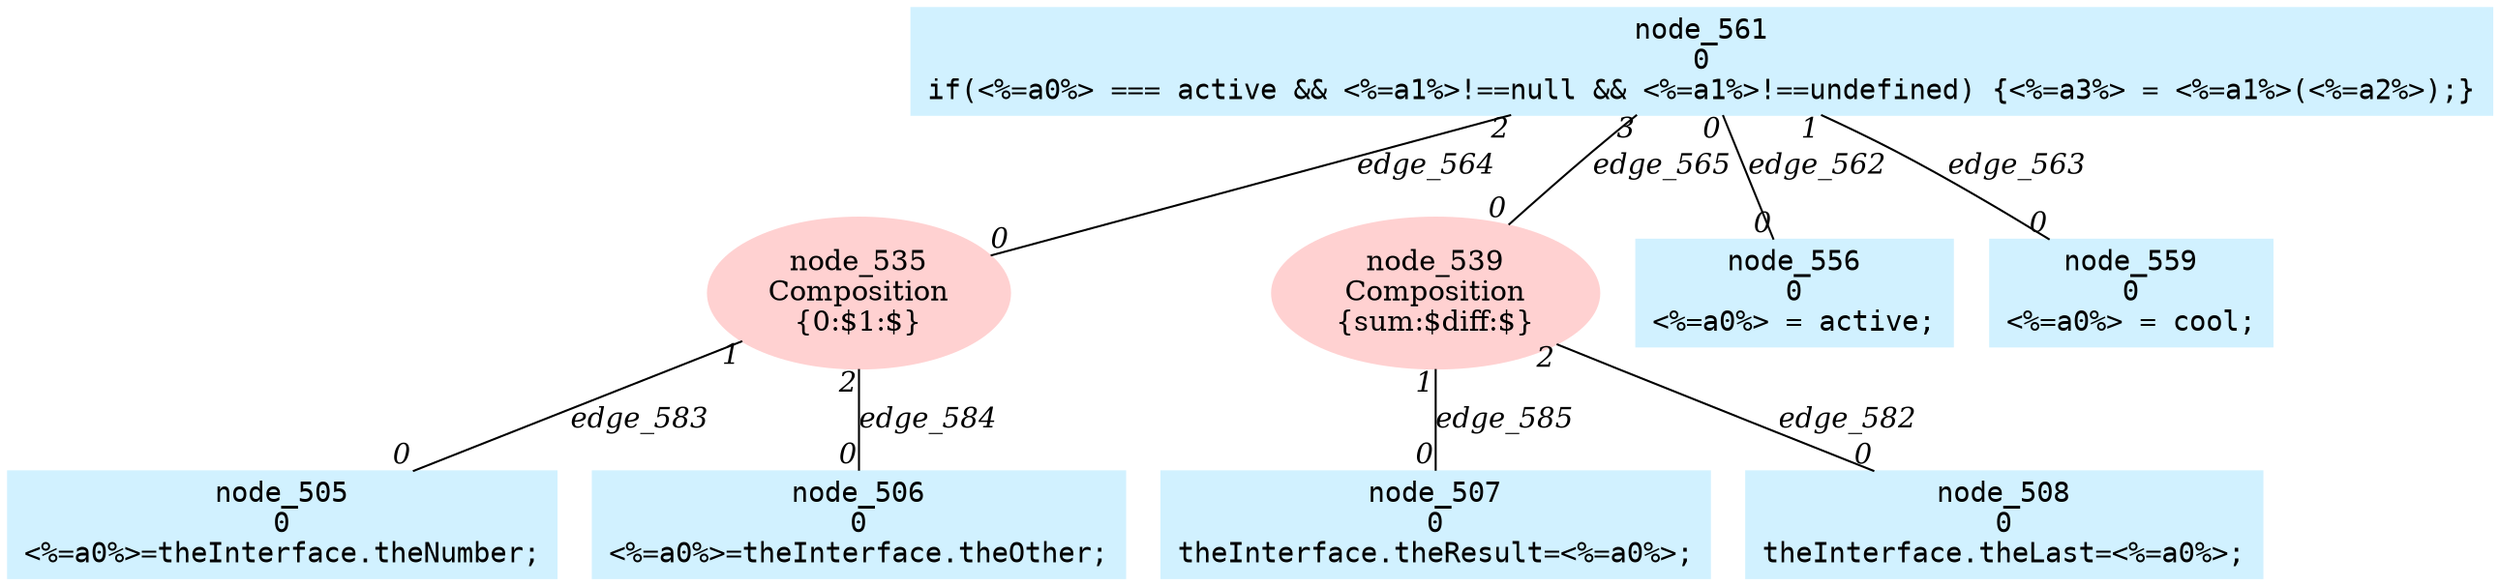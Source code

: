 digraph g{node_535 [shape=ellipse, style=filled, color="#ffd1d1", label="node_535
Composition
{0:$1:$}" ]
node_539 [shape=ellipse, style=filled, color="#ffd1d1", label="node_539
Composition
{sum:$diff:$}" ]
node_505 [shape=box, style=filled, color="#d1f1ff", fontname="Courier", label="node_505
0
<%=a0%>=theInterface.theNumber;
" ]
node_506 [shape=box, style=filled, color="#d1f1ff", fontname="Courier", label="node_506
0
<%=a0%>=theInterface.theOther;
" ]
node_507 [shape=box, style=filled, color="#d1f1ff", fontname="Courier", label="node_507
0
theInterface.theResult=<%=a0%>;
" ]
node_508 [shape=box, style=filled, color="#d1f1ff", fontname="Courier", label="node_508
0
theInterface.theLast=<%=a0%>;
" ]
node_556 [shape=box, style=filled, color="#d1f1ff", fontname="Courier", label="node_556
0
<%=a0%> = active;
" ]
node_559 [shape=box, style=filled, color="#d1f1ff", fontname="Courier", label="node_559
0
<%=a0%> = cool;
" ]
node_561 [shape=box, style=filled, color="#d1f1ff", fontname="Courier", label="node_561
0
if(<%=a0%> === active && <%=a1%>!==null && <%=a1%>!==undefined) {<%=a3%> = <%=a1%>(<%=a2%>);}
" ]
node_561 -> node_556 [dir=none, arrowHead=none, fontname="Times-Italic", label="edge_562",  headlabel="0", taillabel="0" ]
node_561 -> node_559 [dir=none, arrowHead=none, fontname="Times-Italic", label="edge_563",  headlabel="0", taillabel="1" ]
node_561 -> node_535 [dir=none, arrowHead=none, fontname="Times-Italic", label="edge_564",  headlabel="0", taillabel="2" ]
node_561 -> node_539 [dir=none, arrowHead=none, fontname="Times-Italic", label="edge_565",  headlabel="0", taillabel="3" ]
node_539 -> node_508 [dir=none, arrowHead=none, fontname="Times-Italic", label="edge_582",  headlabel="0", taillabel="2" ]
node_535 -> node_505 [dir=none, arrowHead=none, fontname="Times-Italic", label="edge_583",  headlabel="0", taillabel="1" ]
node_535 -> node_506 [dir=none, arrowHead=none, fontname="Times-Italic", label="edge_584",  headlabel="0", taillabel="2" ]
node_539 -> node_507 [dir=none, arrowHead=none, fontname="Times-Italic", label="edge_585",  headlabel="0", taillabel="1" ]
}